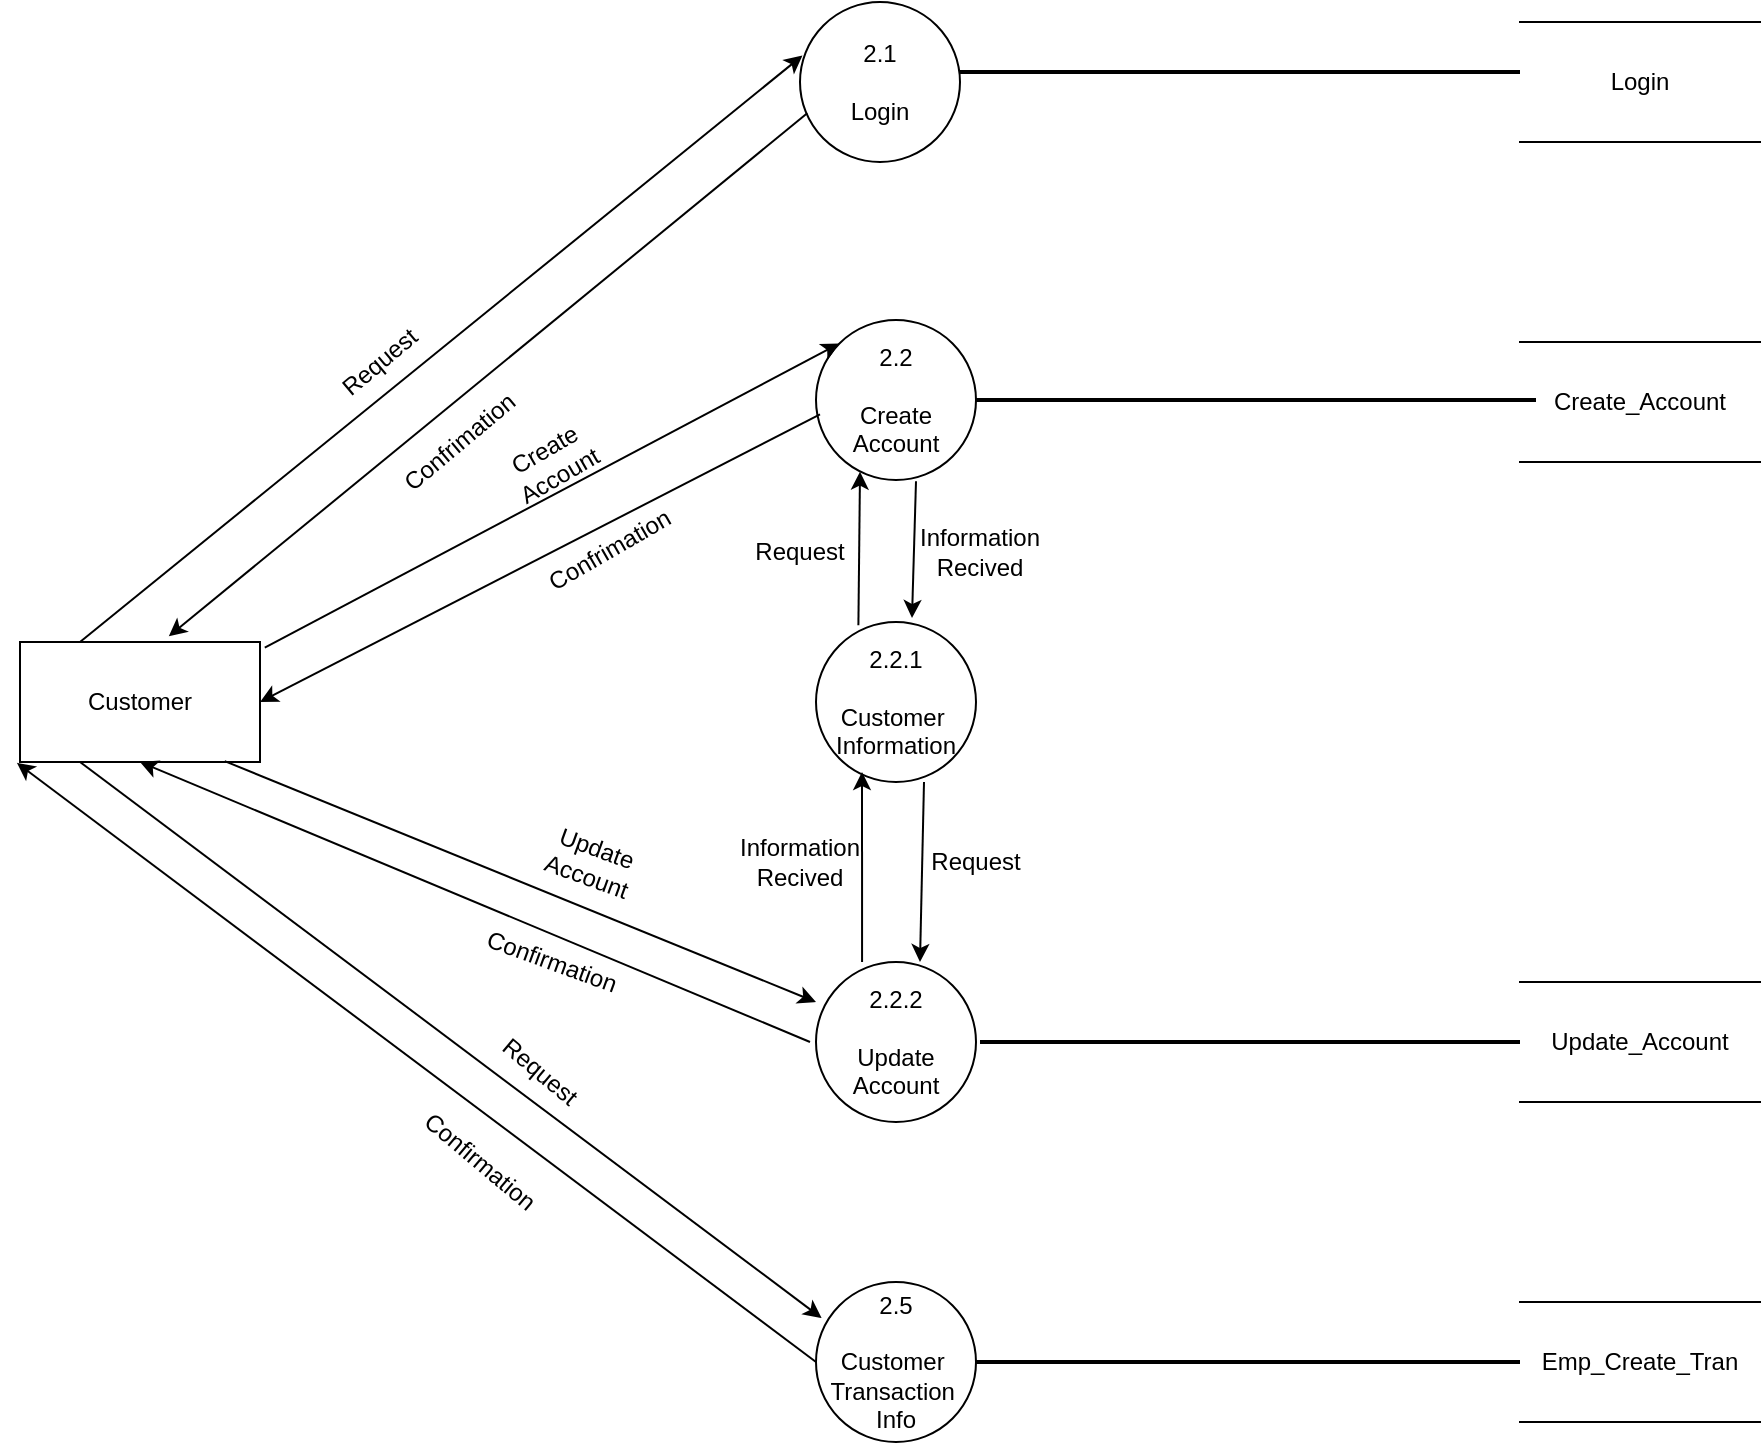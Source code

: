 <mxfile version="10.5.3" type="device"><diagram name="Page-1" id="52a04d89-c75d-2922-d76d-85b35f80e030"><mxGraphModel dx="1010" dy="501" grid="1" gridSize="10" guides="1" tooltips="1" connect="1" arrows="1" fold="1" page="1" pageScale="1" pageWidth="1100" pageHeight="850" background="#ffffff" math="0" shadow="0"><root><mxCell id="0"/><mxCell id="1" parent="0"/><mxCell id="6VwbnnRAfJIHp-z7_uPU-1" value="Customer" style="rounded=0;whiteSpace=wrap;html=1;" parent="1" vertex="1"><mxGeometry x="90" y="360" width="120" height="60" as="geometry"/></mxCell><mxCell id="6VwbnnRAfJIHp-z7_uPU-2" value="2.1&lt;br&gt;&lt;br&gt;Login&lt;br&gt;" style="ellipse;whiteSpace=wrap;html=1;aspect=fixed;" parent="1" vertex="1"><mxGeometry x="480" y="40" width="80" height="80" as="geometry"/></mxCell><mxCell id="6VwbnnRAfJIHp-z7_uPU-3" value="2.2&lt;br&gt;&lt;br&gt;Create&lt;br&gt;Account&lt;br&gt;" style="ellipse;whiteSpace=wrap;html=1;aspect=fixed;" parent="1" vertex="1"><mxGeometry x="488" y="199" width="80" height="80" as="geometry"/></mxCell><mxCell id="6VwbnnRAfJIHp-z7_uPU-4" value="2.2.1&lt;br&gt;&lt;br&gt;Customer&amp;nbsp;&lt;br&gt;Information&lt;br&gt;" style="ellipse;whiteSpace=wrap;html=1;aspect=fixed;" parent="1" vertex="1"><mxGeometry x="488" y="350" width="80" height="80" as="geometry"/></mxCell><mxCell id="6VwbnnRAfJIHp-z7_uPU-5" value="2.2.2&lt;br&gt;&lt;br&gt;Update&lt;br&gt;Account&lt;br&gt;" style="ellipse;whiteSpace=wrap;html=1;aspect=fixed;" parent="1" vertex="1"><mxGeometry x="488" y="520" width="80" height="80" as="geometry"/></mxCell><mxCell id="6VwbnnRAfJIHp-z7_uPU-7" value="" style="endArrow=classic;html=1;entryX=0.015;entryY=0.335;entryDx=0;entryDy=0;entryPerimeter=0;" parent="1" target="6VwbnnRAfJIHp-z7_uPU-2" edge="1"><mxGeometry width="50" height="50" relative="1" as="geometry"><mxPoint x="120" y="360" as="sourcePoint"/><mxPoint x="170" y="310" as="targetPoint"/></mxGeometry></mxCell><mxCell id="6VwbnnRAfJIHp-z7_uPU-8" value="" style="endArrow=classic;html=1;entryX=0.62;entryY=-0.047;entryDx=0;entryDy=0;exitX=0.045;exitY=0.695;exitDx=0;exitDy=0;exitPerimeter=0;entryPerimeter=0;" parent="1" source="6VwbnnRAfJIHp-z7_uPU-2" target="6VwbnnRAfJIHp-z7_uPU-1" edge="1"><mxGeometry width="50" height="50" relative="1" as="geometry"><mxPoint x="840" y="300" as="sourcePoint"/><mxPoint x="220" y="310" as="targetPoint"/><Array as="points"/></mxGeometry></mxCell><mxCell id="6VwbnnRAfJIHp-z7_uPU-10" value="Request" style="text;html=1;strokeColor=none;fillColor=none;align=center;verticalAlign=middle;whiteSpace=wrap;rounded=0;rotation=-40;" parent="1" vertex="1"><mxGeometry x="250" y="210" width="40" height="20" as="geometry"/></mxCell><mxCell id="6VwbnnRAfJIHp-z7_uPU-11" value="Confrimation" style="text;html=1;strokeColor=none;fillColor=none;align=center;verticalAlign=middle;whiteSpace=wrap;rounded=0;rotation=-40;" parent="1" vertex="1"><mxGeometry x="290" y="250" width="40" height="20" as="geometry"/></mxCell><mxCell id="6VwbnnRAfJIHp-z7_uPU-15" value="" style="endArrow=classic;html=1;exitX=1.02;exitY=0.047;exitDx=0;exitDy=0;exitPerimeter=0;entryX=0;entryY=0;entryDx=0;entryDy=0;" parent="1" source="6VwbnnRAfJIHp-z7_uPU-1" target="6VwbnnRAfJIHp-z7_uPU-3" edge="1"><mxGeometry width="50" height="50" relative="1" as="geometry"><mxPoint x="200" y="400" as="sourcePoint"/><mxPoint x="250" y="350" as="targetPoint"/><Array as="points"/></mxGeometry></mxCell><mxCell id="6VwbnnRAfJIHp-z7_uPU-16" value="" style="endArrow=classic;html=1;entryX=1;entryY=0.5;entryDx=0;entryDy=0;exitX=0.025;exitY=0.59;exitDx=0;exitDy=0;exitPerimeter=0;" parent="1" source="6VwbnnRAfJIHp-z7_uPU-3" target="6VwbnnRAfJIHp-z7_uPU-1" edge="1"><mxGeometry width="50" height="50" relative="1" as="geometry"><mxPoint x="480" y="280" as="sourcePoint"/><mxPoint x="280.711" y="390" as="targetPoint"/></mxGeometry></mxCell><mxCell id="6VwbnnRAfJIHp-z7_uPU-17" value="Create Account" style="text;html=1;strokeColor=none;fillColor=none;align=center;verticalAlign=middle;whiteSpace=wrap;rounded=0;rotation=-30;" parent="1" vertex="1"><mxGeometry x="336" y="260" width="40" height="20" as="geometry"/></mxCell><mxCell id="6VwbnnRAfJIHp-z7_uPU-18" value="Confrimation" style="text;html=1;strokeColor=none;fillColor=none;align=center;verticalAlign=middle;whiteSpace=wrap;rounded=0;rotation=-30;" parent="1" vertex="1"><mxGeometry x="365" y="304" width="40" height="20" as="geometry"/></mxCell><mxCell id="6VwbnnRAfJIHp-z7_uPU-29" value="" style="endArrow=classic;html=1;entryX=0;entryY=0.25;entryDx=0;entryDy=0;entryPerimeter=0;exitX=0.853;exitY=0.993;exitDx=0;exitDy=0;exitPerimeter=0;" parent="1" source="6VwbnnRAfJIHp-z7_uPU-1" target="6VwbnnRAfJIHp-z7_uPU-5" edge="1"><mxGeometry width="50" height="50" relative="1" as="geometry"><mxPoint x="140" y="460" as="sourcePoint"/><mxPoint x="190" y="410" as="targetPoint"/></mxGeometry></mxCell><mxCell id="6VwbnnRAfJIHp-z7_uPU-30" value="" style="endArrow=classic;html=1;entryX=0.5;entryY=1;entryDx=0;entryDy=0;" parent="1" target="6VwbnnRAfJIHp-z7_uPU-1" edge="1"><mxGeometry width="50" height="50" relative="1" as="geometry"><mxPoint x="485" y="560" as="sourcePoint"/><mxPoint x="150" y="420" as="targetPoint"/></mxGeometry></mxCell><mxCell id="6VwbnnRAfJIHp-z7_uPU-32" value="Confirmation" style="text;html=1;strokeColor=none;fillColor=none;align=center;verticalAlign=middle;whiteSpace=wrap;rounded=0;rotation=20;" parent="1" vertex="1"><mxGeometry x="336" y="510" width="40" height="20" as="geometry"/></mxCell><mxCell id="6VwbnnRAfJIHp-z7_uPU-33" value="Login" style="shape=partialRectangle;whiteSpace=wrap;html=1;left=0;right=0;fillColor=none;" parent="1" vertex="1"><mxGeometry x="840" y="50" width="120" height="60" as="geometry"/></mxCell><mxCell id="6VwbnnRAfJIHp-z7_uPU-34" value="" style="line;strokeWidth=2;html=1;" parent="1" vertex="1"><mxGeometry x="560" y="70" width="280" height="10" as="geometry"/></mxCell><mxCell id="6VwbnnRAfJIHp-z7_uPU-36" value="Create_Account" style="shape=partialRectangle;whiteSpace=wrap;html=1;left=0;right=0;fillColor=none;" parent="1" vertex="1"><mxGeometry x="840" y="210" width="120" height="60" as="geometry"/></mxCell><mxCell id="6VwbnnRAfJIHp-z7_uPU-37" value="" style="line;strokeWidth=2;html=1;" parent="1" vertex="1"><mxGeometry x="568" y="234" width="280" height="10" as="geometry"/></mxCell><mxCell id="6VwbnnRAfJIHp-z7_uPU-45" value="2.5&lt;br&gt;&lt;br&gt;Customer&amp;nbsp;&lt;br&gt;Transaction&amp;nbsp;&lt;br&gt;Info&lt;br&gt;" style="ellipse;whiteSpace=wrap;html=1;aspect=fixed;" parent="1" vertex="1"><mxGeometry x="488" y="680" width="80" height="80" as="geometry"/></mxCell><mxCell id="6VwbnnRAfJIHp-z7_uPU-46" value="" style="endArrow=classic;html=1;entryX=0.035;entryY=0.225;entryDx=0;entryDy=0;entryPerimeter=0;exitX=0.25;exitY=1;exitDx=0;exitDy=0;" parent="1" source="6VwbnnRAfJIHp-z7_uPU-1" target="6VwbnnRAfJIHp-z7_uPU-45" edge="1"><mxGeometry width="50" height="50" relative="1" as="geometry"><mxPoint x="110" y="460" as="sourcePoint"/><mxPoint x="160" y="410" as="targetPoint"/></mxGeometry></mxCell><mxCell id="6VwbnnRAfJIHp-z7_uPU-47" value="" style="endArrow=classic;html=1;entryX=-0.013;entryY=1.007;entryDx=0;entryDy=0;entryPerimeter=0;exitX=0;exitY=0.5;exitDx=0;exitDy=0;" parent="1" source="6VwbnnRAfJIHp-z7_uPU-45" target="6VwbnnRAfJIHp-z7_uPU-1" edge="1"><mxGeometry width="50" height="50" relative="1" as="geometry"><mxPoint x="130" y="600" as="sourcePoint"/><mxPoint x="180" y="550" as="targetPoint"/></mxGeometry></mxCell><mxCell id="6VwbnnRAfJIHp-z7_uPU-48" value="Emp_Create_Tran" style="shape=partialRectangle;whiteSpace=wrap;html=1;left=0;right=0;fillColor=none;" parent="1" vertex="1"><mxGeometry x="840" y="690" width="120" height="60" as="geometry"/></mxCell><mxCell id="6VwbnnRAfJIHp-z7_uPU-49" value="" style="line;strokeWidth=2;html=1;" parent="1" vertex="1"><mxGeometry x="568" y="715" width="272" height="10" as="geometry"/></mxCell><mxCell id="6VwbnnRAfJIHp-z7_uPU-50" value="Update_Account" style="shape=partialRectangle;whiteSpace=wrap;html=1;left=0;right=0;fillColor=none;" parent="1" vertex="1"><mxGeometry x="840" y="530" width="120" height="60" as="geometry"/></mxCell><mxCell id="6VwbnnRAfJIHp-z7_uPU-51" value="" style="line;strokeWidth=2;html=1;" parent="1" vertex="1"><mxGeometry x="570" y="555" width="270" height="10" as="geometry"/></mxCell><mxCell id="6VwbnnRAfJIHp-z7_uPU-58" value="Update Account" style="text;html=1;strokeColor=none;fillColor=none;align=center;verticalAlign=middle;whiteSpace=wrap;rounded=0;rotation=20;" parent="1" vertex="1"><mxGeometry x="356" y="460" width="40" height="20" as="geometry"/></mxCell><mxCell id="6VwbnnRAfJIHp-z7_uPU-60" value="Request" style="text;html=1;strokeColor=none;fillColor=none;align=center;verticalAlign=middle;whiteSpace=wrap;rounded=0;rotation=40;" parent="1" vertex="1"><mxGeometry x="330" y="565" width="40" height="20" as="geometry"/></mxCell><mxCell id="6VwbnnRAfJIHp-z7_uPU-61" value="Confirmation" style="text;html=1;strokeColor=none;fillColor=none;align=center;verticalAlign=middle;whiteSpace=wrap;rounded=0;rotation=40;" parent="1" vertex="1"><mxGeometry x="300" y="610" width="40" height="20" as="geometry"/></mxCell><mxCell id="6VwbnnRAfJIHp-z7_uPU-63" value="" style="endArrow=classic;html=1;entryX=0.275;entryY=0.948;entryDx=0;entryDy=0;entryPerimeter=0;exitX=0.265;exitY=0.02;exitDx=0;exitDy=0;exitPerimeter=0;" parent="1" source="6VwbnnRAfJIHp-z7_uPU-4" target="6VwbnnRAfJIHp-z7_uPU-3" edge="1"><mxGeometry width="50" height="50" relative="1" as="geometry"><mxPoint x="480" y="350" as="sourcePoint"/><mxPoint x="530" y="300" as="targetPoint"/></mxGeometry></mxCell><mxCell id="6VwbnnRAfJIHp-z7_uPU-64" value="" style="endArrow=classic;html=1;exitX=0.625;exitY=1.008;exitDx=0;exitDy=0;exitPerimeter=0;" parent="1" source="6VwbnnRAfJIHp-z7_uPU-3" edge="1"><mxGeometry width="50" height="50" relative="1" as="geometry"><mxPoint x="530" y="340" as="sourcePoint"/><mxPoint x="536" y="348" as="targetPoint"/></mxGeometry></mxCell><mxCell id="6VwbnnRAfJIHp-z7_uPU-65" value="" style="endArrow=classic;html=1;entryX=0.275;entryY=0.948;entryDx=0;entryDy=0;entryPerimeter=0;exitX=0.288;exitY=0;exitDx=0;exitDy=0;exitPerimeter=0;" parent="1" source="6VwbnnRAfJIHp-z7_uPU-5" edge="1"><mxGeometry width="50" height="50" relative="1" as="geometry"><mxPoint x="510" y="502" as="sourcePoint"/><mxPoint x="511" y="425" as="targetPoint"/></mxGeometry></mxCell><mxCell id="6VwbnnRAfJIHp-z7_uPU-66" value="" style="endArrow=classic;html=1;exitX=0.625;exitY=1.008;exitDx=0;exitDy=0;exitPerimeter=0;" parent="1" edge="1"><mxGeometry width="50" height="50" relative="1" as="geometry"><mxPoint x="542" y="430" as="sourcePoint"/><mxPoint x="540" y="520" as="targetPoint"/></mxGeometry></mxCell><mxCell id="6VwbnnRAfJIHp-z7_uPU-67" value="Request" style="text;html=1;strokeColor=none;fillColor=none;align=center;verticalAlign=middle;whiteSpace=wrap;rounded=0;rotation=0;" parent="1" vertex="1"><mxGeometry x="460" y="304.5" width="40" height="20" as="geometry"/></mxCell><mxCell id="6VwbnnRAfJIHp-z7_uPU-68" value="Information&lt;br&gt;Recived&lt;br&gt;" style="text;html=1;strokeColor=none;fillColor=none;align=center;verticalAlign=middle;whiteSpace=wrap;rounded=0;" parent="1" vertex="1"><mxGeometry x="550" y="305" width="40" height="20" as="geometry"/></mxCell><mxCell id="6VwbnnRAfJIHp-z7_uPU-69" value="Request" style="text;html=1;strokeColor=none;fillColor=none;align=center;verticalAlign=middle;whiteSpace=wrap;rounded=0;rotation=0;" parent="1" vertex="1"><mxGeometry x="548" y="460" width="40" height="20" as="geometry"/></mxCell><mxCell id="6VwbnnRAfJIHp-z7_uPU-70" value="Information&lt;br&gt;Recived&lt;br&gt;" style="text;html=1;strokeColor=none;fillColor=none;align=center;verticalAlign=middle;whiteSpace=wrap;rounded=0;" parent="1" vertex="1"><mxGeometry x="460" y="460" width="40" height="20" as="geometry"/></mxCell></root></mxGraphModel></diagram></mxfile>